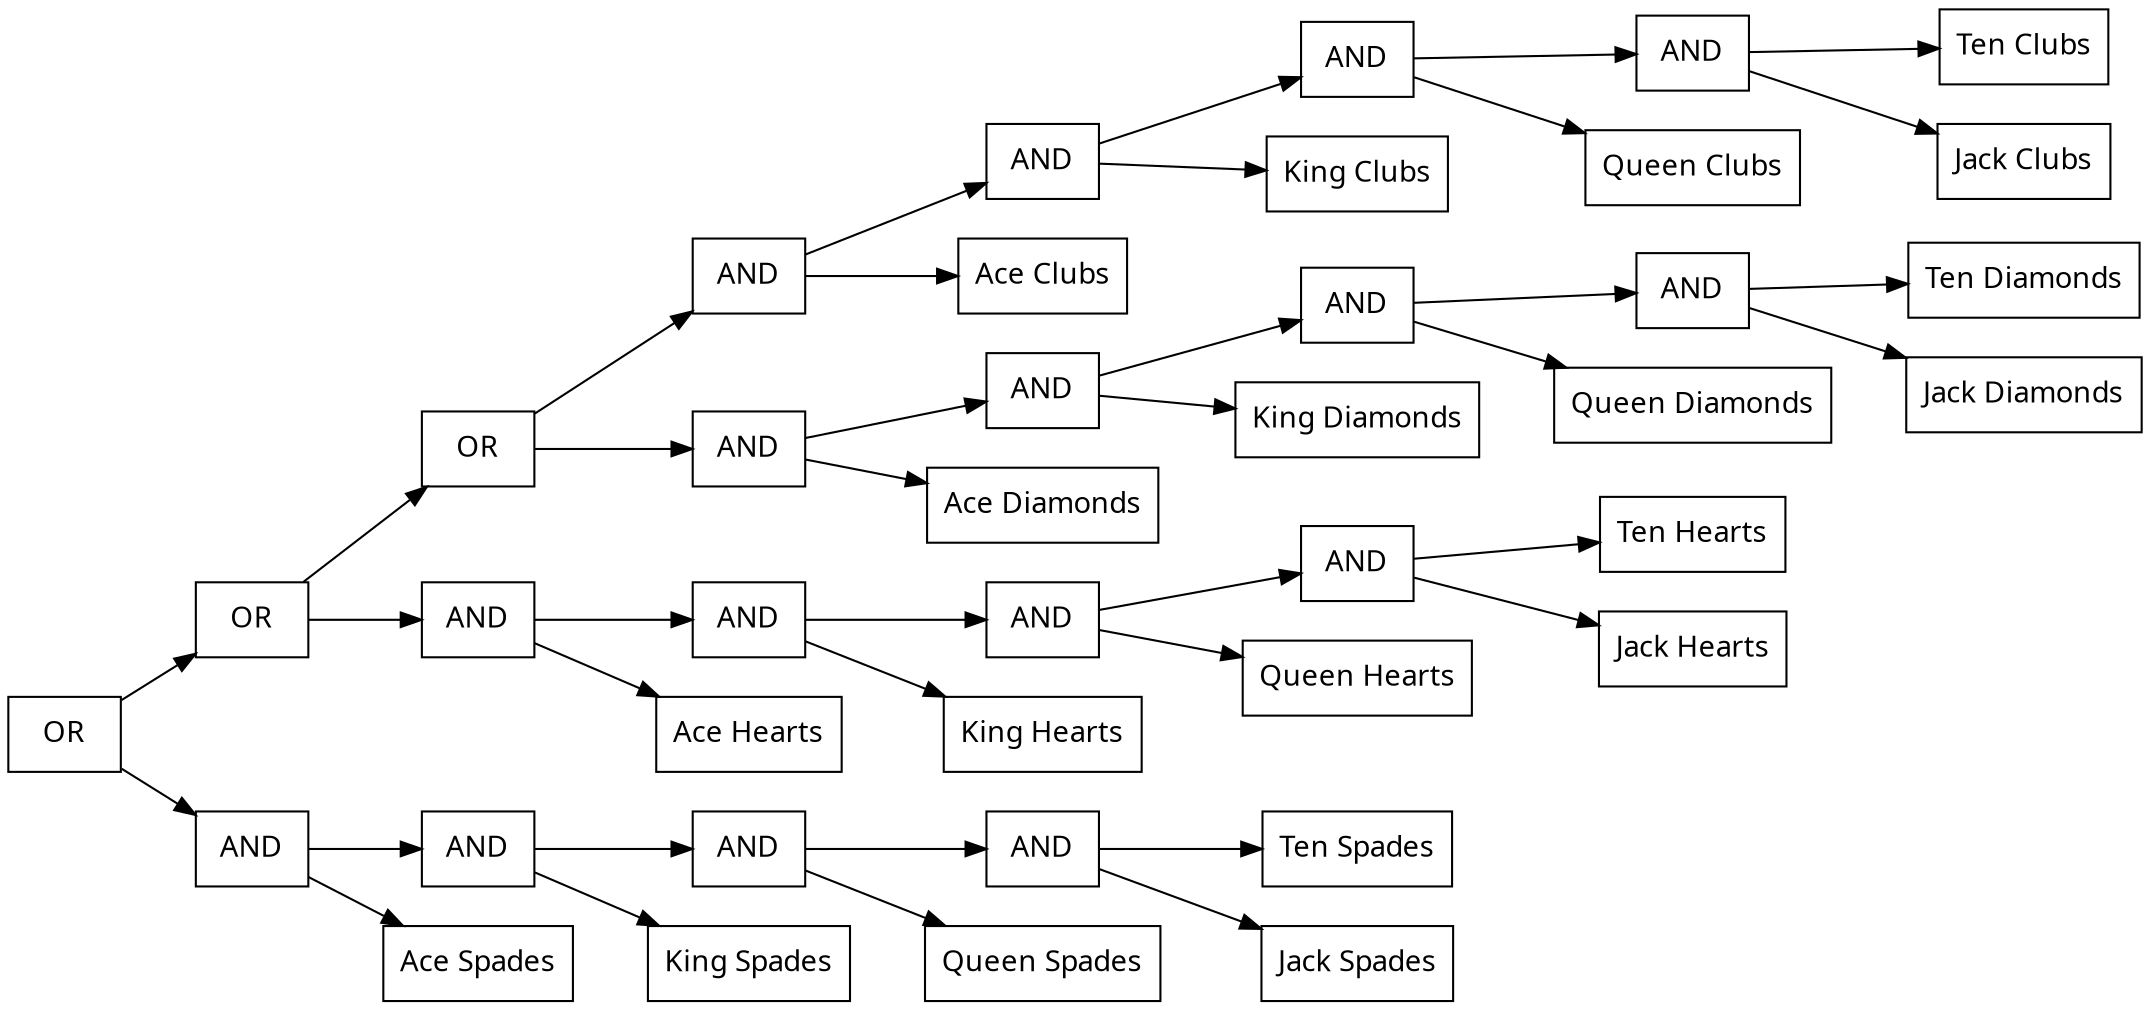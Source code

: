 digraph {
node [shape=record];
node [fontname=Sans];charset="UTF-8" splines=true splines=spline rankdir =LR
3277[label="OR"];
3277->3257;
3277->3276;
3257[label="OR"];
3257->3237;
3257->3256;
3276[label="AND"];
3276->3272;
3276->3275;
3237[label="OR"];
3237->3217;
3237->3236;
3256[label="AND"];
3256->3252;
3256->3255;
3272[label="AND"];
3272->3268;
3272->3271;
3275[label="Ace Spades"];
3217[label="AND"];
3217->3213;
3217->3216;
3236[label="AND"];
3236->3232;
3236->3235;
3252[label="AND"];
3252->3248;
3252->3251;
3255[label="Ace Hearts"];
3268[label="AND"];
3268->3264;
3268->3267;
3271[label="King Spades"];
3213[label="AND"];
3213->3209;
3213->3212;
3216[label="Ace Clubs"];
3232[label="AND"];
3232->3228;
3232->3231;
3235[label="Ace Diamonds"];
3248[label="AND"];
3248->3244;
3248->3247;
3251[label="King Hearts"];
3264[label="AND"];
3264->3260;
3264->3263;
3267[label="Queen Spades"];
3209[label="AND"];
3209->3205;
3209->3208;
3212[label="King Clubs"];
3228[label="AND"];
3228->3224;
3228->3227;
3231[label="King Diamonds"];
3244[label="AND"];
3244->3240;
3244->3243;
3247[label="Queen Hearts"];
3260[label="Ten Spades"];
3263[label="Jack Spades"];
3205[label="AND"];
3205->3201;
3205->3204;
3208[label="Queen Clubs"];
3224[label="AND"];
3224->3220;
3224->3223;
3227[label="Queen Diamonds"];
3240[label="Ten Hearts"];
3243[label="Jack Hearts"];
3201[label="Ten Clubs"];
3204[label="Jack Clubs"];
3220[label="Ten Diamonds"];
3223[label="Jack Diamonds"];
}
